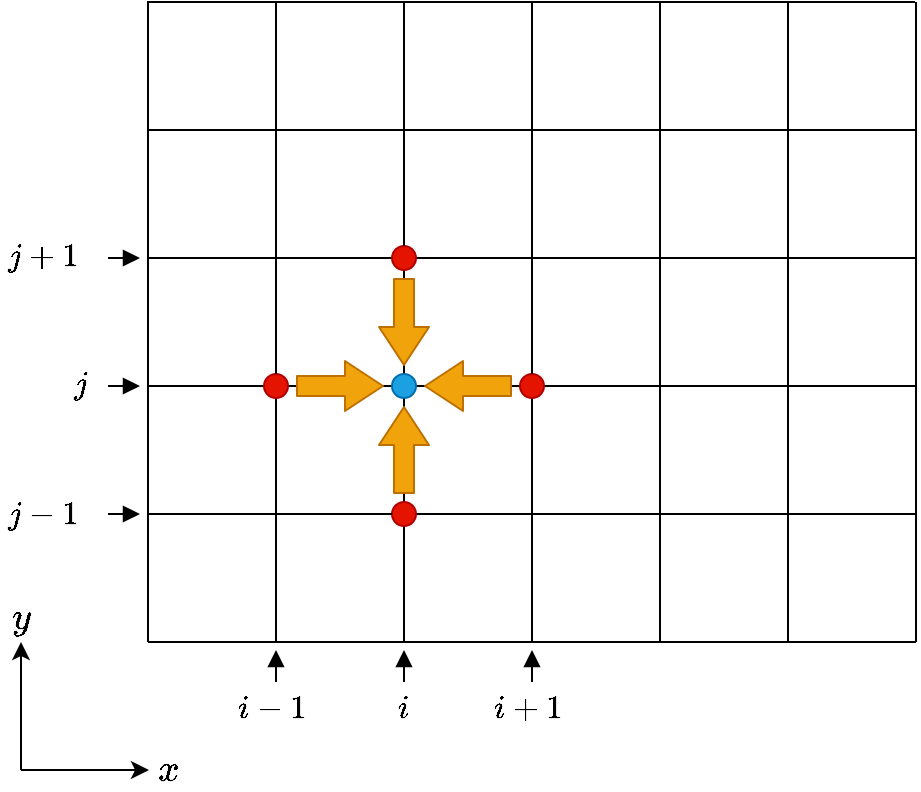 <mxfile pages="1" version="11.2.5" type="device"><diagram id="t-VOF8r-rTx88WBXMijC" name="Page-1"><mxGraphModel dx="631" dy="418" grid="1" gridSize="4" guides="1" tooltips="1" connect="1" arrows="1" fold="1" page="1" pageScale="1" pageWidth="827" pageHeight="1169" background="#ffffff" math="1" shadow="0"><root><mxCell id="0"/><mxCell id="1" parent="0"/><mxCell id="SF1g6XaC8SZRdrZB-u6v-1" value="" style="endArrow=none;html=1;" parent="1" edge="1"><mxGeometry width="50" height="50" relative="1" as="geometry"><mxPoint x="208" y="448" as="sourcePoint"/><mxPoint x="592" y="448" as="targetPoint"/></mxGeometry></mxCell><mxCell id="SF1g6XaC8SZRdrZB-u6v-3" value="" style="endArrow=none;html=1;fontSize=16;" parent="1" edge="1"><mxGeometry width="50" height="50" relative="1" as="geometry"><mxPoint x="208" y="448" as="sourcePoint"/><mxPoint x="208" y="128" as="targetPoint"/></mxGeometry></mxCell><mxCell id="SF1g6XaC8SZRdrZB-u6v-5" value="" style="endArrow=none;html=1;fontSize=16;" parent="1" source="SF1g6XaC8SZRdrZB-u6v-41" edge="1"><mxGeometry width="50" height="50" relative="1" as="geometry"><mxPoint x="272" y="192" as="sourcePoint"/><mxPoint x="272" y="448" as="targetPoint"/></mxGeometry></mxCell><mxCell id="SF1g6XaC8SZRdrZB-u6v-7" value="" style="endArrow=none;html=1;fontSize=16;" parent="1" source="SF1g6XaC8SZRdrZB-u6v-26" edge="1"><mxGeometry width="50" height="50" relative="1" as="geometry"><mxPoint x="336" y="192" as="sourcePoint"/><mxPoint x="336" y="448" as="targetPoint"/></mxGeometry></mxCell><mxCell id="SF1g6XaC8SZRdrZB-u6v-9" value="" style="endArrow=none;html=1;fontSize=16;" parent="1" source="SF1g6XaC8SZRdrZB-u6v-45" edge="1"><mxGeometry width="50" height="50" relative="1" as="geometry"><mxPoint x="400" y="192" as="sourcePoint"/><mxPoint x="400" y="448" as="targetPoint"/></mxGeometry></mxCell><mxCell id="SF1g6XaC8SZRdrZB-u6v-11" value="" style="endArrow=none;html=1;fontSize=16;" parent="1" edge="1"><mxGeometry width="50" height="50" relative="1" as="geometry"><mxPoint x="464" y="128" as="sourcePoint"/><mxPoint x="464" y="448" as="targetPoint"/></mxGeometry></mxCell><mxCell id="SF1g6XaC8SZRdrZB-u6v-12" value="" style="endArrow=none;html=1;fontSize=16;" parent="1" edge="1"><mxGeometry width="50" height="50" relative="1" as="geometry"><mxPoint x="592" y="192" as="sourcePoint"/><mxPoint x="208" y="192" as="targetPoint"/></mxGeometry></mxCell><mxCell id="SF1g6XaC8SZRdrZB-u6v-20" value="" style="endArrow=none;html=1;" parent="1" source="SF1g6XaC8SZRdrZB-u6v-43" edge="1"><mxGeometry width="50" height="50" relative="1" as="geometry"><mxPoint x="208" y="384" as="sourcePoint"/><mxPoint x="592" y="384" as="targetPoint"/></mxGeometry></mxCell><mxCell id="SF1g6XaC8SZRdrZB-u6v-22" value="" style="endArrow=none;html=1;" parent="1" edge="1"><mxGeometry width="50" height="50" relative="1" as="geometry"><mxPoint x="208" y="320" as="sourcePoint"/><mxPoint x="592" y="320" as="targetPoint"/></mxGeometry></mxCell><mxCell id="SF1g6XaC8SZRdrZB-u6v-24" value="" style="endArrow=none;html=1;" parent="1" edge="1"><mxGeometry width="50" height="50" relative="1" as="geometry"><mxPoint x="208" y="256" as="sourcePoint"/><mxPoint x="592" y="256" as="targetPoint"/></mxGeometry></mxCell><mxCell id="SF1g6XaC8SZRdrZB-u6v-27" value="" style="endArrow=none;html=1;fontSize=16;" parent="1" source="SF1g6XaC8SZRdrZB-u6v-47" target="SF1g6XaC8SZRdrZB-u6v-26" edge="1"><mxGeometry width="50" height="50" relative="1" as="geometry"><mxPoint x="336" y="192" as="sourcePoint"/><mxPoint x="336" y="448" as="targetPoint"/></mxGeometry></mxCell><mxCell id="SF1g6XaC8SZRdrZB-u6v-26" value="" style="ellipse;whiteSpace=wrap;html=1;aspect=fixed;fontSize=16;strokeColor=#006EAF;fillColor=#1ba1e2;fontColor=#ffffff;" parent="1" vertex="1"><mxGeometry x="330" y="314" width="12" height="12" as="geometry"/></mxCell><mxCell id="SF1g6XaC8SZRdrZB-u6v-39" value="" style="group" parent="1" vertex="1" connectable="0"><mxGeometry x="134.5" y="426" width="93" height="96" as="geometry"/></mxCell><mxCell id="SF1g6XaC8SZRdrZB-u6v-13" value="" style="endArrow=classic;html=1;fontSize=16;" parent="SF1g6XaC8SZRdrZB-u6v-39" edge="1"><mxGeometry width="50" height="50" relative="1" as="geometry"><mxPoint x="10" y="86" as="sourcePoint"/><mxPoint x="74" y="86" as="targetPoint"/></mxGeometry></mxCell><mxCell id="SF1g6XaC8SZRdrZB-u6v-14" value="" style="endArrow=classic;html=1;fontSize=16;" parent="SF1g6XaC8SZRdrZB-u6v-39" edge="1"><mxGeometry width="50" height="50" relative="1" as="geometry"><mxPoint x="10" y="86" as="sourcePoint"/><mxPoint x="10" y="22" as="targetPoint"/><Array as="points"><mxPoint x="10" y="58"/></Array></mxGeometry></mxCell><mxCell id="SF1g6XaC8SZRdrZB-u6v-15" value="`x`" style="text;html=1;strokeColor=none;fillColor=none;align=center;verticalAlign=middle;whiteSpace=wrap;rounded=0;fontSize=16;" parent="SF1g6XaC8SZRdrZB-u6v-39" vertex="1"><mxGeometry x="73" y="76" width="20" height="20" as="geometry"/></mxCell><mxCell id="SF1g6XaC8SZRdrZB-u6v-16" value="`y`" style="text;html=1;strokeColor=none;fillColor=none;align=center;verticalAlign=middle;whiteSpace=wrap;rounded=0;fontSize=16;" parent="SF1g6XaC8SZRdrZB-u6v-39" vertex="1"><mxGeometry width="20" height="20" as="geometry"/></mxCell><mxCell id="SF1g6XaC8SZRdrZB-u6v-43" value="" style="ellipse;whiteSpace=wrap;html=1;aspect=fixed;fontSize=16;strokeColor=#B20000;fillColor=#e51400;fontColor=#ffffff;" parent="1" vertex="1"><mxGeometry x="330" y="378" width="12" height="12" as="geometry"/></mxCell><mxCell id="SF1g6XaC8SZRdrZB-u6v-44" value="" style="endArrow=none;html=1;" parent="1" target="SF1g6XaC8SZRdrZB-u6v-43" edge="1"><mxGeometry width="50" height="50" relative="1" as="geometry"><mxPoint x="208" y="384" as="sourcePoint"/><mxPoint x="464" y="384" as="targetPoint"/></mxGeometry></mxCell><mxCell id="SF1g6XaC8SZRdrZB-u6v-47" value="" style="ellipse;whiteSpace=wrap;html=1;aspect=fixed;fontSize=16;strokeColor=#B20000;fillColor=#e51400;fontColor=#ffffff;" parent="1" vertex="1"><mxGeometry x="330" y="250" width="12" height="12" as="geometry"/></mxCell><mxCell id="SF1g6XaC8SZRdrZB-u6v-48" value="" style="endArrow=none;html=1;fontSize=16;" parent="1" target="SF1g6XaC8SZRdrZB-u6v-47" edge="1"><mxGeometry width="50" height="50" relative="1" as="geometry"><mxPoint x="336" y="128" as="sourcePoint"/><mxPoint x="336" y="348" as="targetPoint"/></mxGeometry></mxCell><mxCell id="SF1g6XaC8SZRdrZB-u6v-49" value="" style="endArrow=block;html=1;fontSize=16;endFill=1;" parent="1" edge="1"><mxGeometry width="50" height="50" relative="1" as="geometry"><mxPoint x="272" y="468" as="sourcePoint"/><mxPoint x="272" y="452" as="targetPoint"/></mxGeometry></mxCell><mxCell id="SF1g6XaC8SZRdrZB-u6v-50" value="" style="endArrow=block;html=1;fontSize=16;endFill=1;" parent="1" edge="1"><mxGeometry width="50" height="50" relative="1" as="geometry"><mxPoint x="336" y="468" as="sourcePoint"/><mxPoint x="336" y="452" as="targetPoint"/></mxGeometry></mxCell><mxCell id="SF1g6XaC8SZRdrZB-u6v-51" value="" style="endArrow=block;html=1;fontSize=16;endFill=1;" parent="1" edge="1"><mxGeometry width="50" height="50" relative="1" as="geometry"><mxPoint x="400" y="468" as="sourcePoint"/><mxPoint x="400" y="452" as="targetPoint"/></mxGeometry></mxCell><mxCell id="SF1g6XaC8SZRdrZB-u6v-57" value="`i-1`" style="text;html=1;resizable=0;points=[];autosize=1;align=left;verticalAlign=top;spacingTop=-4;fontSize=16;fontFamily=Verdana;" parent="1" vertex="1"><mxGeometry x="251" y="468" width="56" height="20" as="geometry"/></mxCell><mxCell id="SF1g6XaC8SZRdrZB-u6v-58" value="" style="endArrow=none;html=1;fontSize=16;" parent="1" edge="1"><mxGeometry width="50" height="50" relative="1" as="geometry"><mxPoint x="528" y="128" as="sourcePoint"/><mxPoint x="528" y="448" as="targetPoint"/></mxGeometry></mxCell><mxCell id="SF1g6XaC8SZRdrZB-u6v-45" value="" style="ellipse;whiteSpace=wrap;html=1;aspect=fixed;fontSize=16;strokeColor=#B20000;fillColor=#e51400;fontColor=#ffffff;" parent="1" vertex="1"><mxGeometry x="394" y="314" width="12" height="12" as="geometry"/></mxCell><mxCell id="SF1g6XaC8SZRdrZB-u6v-63" value="" style="endArrow=none;html=1;fontSize=16;" parent="1" target="SF1g6XaC8SZRdrZB-u6v-45" edge="1"><mxGeometry width="50" height="50" relative="1" as="geometry"><mxPoint x="400" y="128" as="sourcePoint"/><mxPoint x="400" y="448" as="targetPoint"/></mxGeometry></mxCell><mxCell id="SF1g6XaC8SZRdrZB-u6v-41" value="" style="ellipse;whiteSpace=wrap;html=1;aspect=fixed;fontSize=16;strokeColor=#B20000;fillColor=#e51400;fontColor=#ffffff;" parent="1" vertex="1"><mxGeometry x="266" y="314" width="12" height="12" as="geometry"/></mxCell><mxCell id="SF1g6XaC8SZRdrZB-u6v-64" value="" style="endArrow=none;html=1;fontSize=16;" parent="1" target="SF1g6XaC8SZRdrZB-u6v-41" edge="1"><mxGeometry width="50" height="50" relative="1" as="geometry"><mxPoint x="272" y="128" as="sourcePoint"/><mxPoint x="272" y="448" as="targetPoint"/></mxGeometry></mxCell><mxCell id="SF1g6XaC8SZRdrZB-u6v-65" value="`i`" style="text;html=1;resizable=0;points=[];autosize=1;align=left;verticalAlign=top;spacingTop=-4;fontSize=16;fontFamily=Verdana;" parent="1" vertex="1"><mxGeometry x="331" y="468" width="40" height="20" as="geometry"/></mxCell><mxCell id="SF1g6XaC8SZRdrZB-u6v-66" value="`i+1`" style="text;html=1;resizable=0;points=[];autosize=1;align=left;verticalAlign=top;spacingTop=-4;fontSize=16;fontFamily=Verdana;" parent="1" vertex="1"><mxGeometry x="379" y="468" width="64" height="20" as="geometry"/></mxCell><mxCell id="SF1g6XaC8SZRdrZB-u6v-67" value="" style="endArrow=block;html=1;fontSize=16;endFill=1;" parent="1" edge="1"><mxGeometry width="50" height="50" relative="1" as="geometry"><mxPoint x="188" y="320" as="sourcePoint"/><mxPoint x="204" y="320" as="targetPoint"/></mxGeometry></mxCell><mxCell id="SF1g6XaC8SZRdrZB-u6v-68" value="" style="endArrow=block;html=1;fontSize=16;endFill=1;" parent="1" edge="1"><mxGeometry width="50" height="50" relative="1" as="geometry"><mxPoint x="188" y="384" as="sourcePoint"/><mxPoint x="204" y="384" as="targetPoint"/></mxGeometry></mxCell><mxCell id="SF1g6XaC8SZRdrZB-u6v-69" value="" style="endArrow=block;html=1;fontSize=16;endFill=1;" parent="1" edge="1"><mxGeometry width="50" height="50" relative="1" as="geometry"><mxPoint x="188" y="256" as="sourcePoint"/><mxPoint x="204" y="256" as="targetPoint"/></mxGeometry></mxCell><mxCell id="SF1g6XaC8SZRdrZB-u6v-70" value="`j-1`" style="text;html=1;resizable=0;points=[];autosize=1;align=left;verticalAlign=top;spacingTop=-4;fontSize=16;fontFamily=Verdana;" parent="1" vertex="1"><mxGeometry x="135.5" y="371" width="56" height="20" as="geometry"/></mxCell><mxCell id="SF1g6XaC8SZRdrZB-u6v-71" value="`j`" style="text;html=1;resizable=0;points=[];autosize=1;align=left;verticalAlign=top;spacingTop=-4;fontSize=16;fontFamily=Verdana;" parent="1" vertex="1"><mxGeometry x="168.5" y="306" width="40" height="20" as="geometry"/></mxCell><mxCell id="SF1g6XaC8SZRdrZB-u6v-72" value="`j+1`" style="text;html=1;resizable=0;points=[];autosize=1;align=left;verticalAlign=top;spacingTop=-4;fontSize=16;fontFamily=Verdana;" parent="1" vertex="1"><mxGeometry x="135.5" y="242" width="64" height="20" as="geometry"/></mxCell><mxCell id="SF1g6XaC8SZRdrZB-u6v-73" value="" style="endArrow=none;html=1;fontSize=16;" parent="1" edge="1"><mxGeometry width="50" height="50" relative="1" as="geometry"><mxPoint x="591.5" y="128" as="sourcePoint"/><mxPoint x="207.5" y="128" as="targetPoint"/></mxGeometry></mxCell><mxCell id="SF1g6XaC8SZRdrZB-u6v-74" value="" style="endArrow=none;html=1;fontSize=16;" parent="1" edge="1"><mxGeometry width="50" height="50" relative="1" as="geometry"><mxPoint x="592" y="128" as="sourcePoint"/><mxPoint x="592" y="448" as="targetPoint"/></mxGeometry></mxCell><mxCell id="26GIS4MFMU8z_Lx5LeGR-1" value="" style="shape=flexArrow;endArrow=classic;html=1;fontFamily=Verdana;fontSize=14;fontColor=#009900;endWidth=14;endSize=6;fillColor=#f0a30a;strokeColor=#BD7000;" edge="1" parent="1"><mxGeometry width="50" height="50" relative="1" as="geometry"><mxPoint x="336" y="266" as="sourcePoint"/><mxPoint x="336" y="310" as="targetPoint"/></mxGeometry></mxCell><mxCell id="26GIS4MFMU8z_Lx5LeGR-2" value="" style="shape=flexArrow;endArrow=classic;html=1;fontFamily=Verdana;fontSize=14;fontColor=#009900;endWidth=14;endSize=6;fillColor=#f0a30a;strokeColor=#BD7000;" edge="1" parent="1"><mxGeometry width="50" height="50" relative="1" as="geometry"><mxPoint x="336" y="374" as="sourcePoint"/><mxPoint x="336" y="330" as="targetPoint"/></mxGeometry></mxCell><mxCell id="26GIS4MFMU8z_Lx5LeGR-3" value="" style="shape=flexArrow;endArrow=classic;html=1;fontFamily=Verdana;fontSize=14;fontColor=#009900;endWidth=14;endSize=6;fillColor=#f0a30a;strokeColor=#BD7000;" edge="1" parent="1"><mxGeometry width="50" height="50" relative="1" as="geometry"><mxPoint x="282" y="320" as="sourcePoint"/><mxPoint x="326" y="320" as="targetPoint"/></mxGeometry></mxCell><mxCell id="26GIS4MFMU8z_Lx5LeGR-4" value="" style="shape=flexArrow;endArrow=classic;html=1;fontFamily=Verdana;fontSize=14;fontColor=#009900;endWidth=14;endSize=6;fillColor=#f0a30a;strokeColor=#BD7000;" edge="1" parent="1"><mxGeometry width="50" height="50" relative="1" as="geometry"><mxPoint x="390" y="320" as="sourcePoint"/><mxPoint x="346" y="320" as="targetPoint"/></mxGeometry></mxCell></root></mxGraphModel></diagram></mxfile>